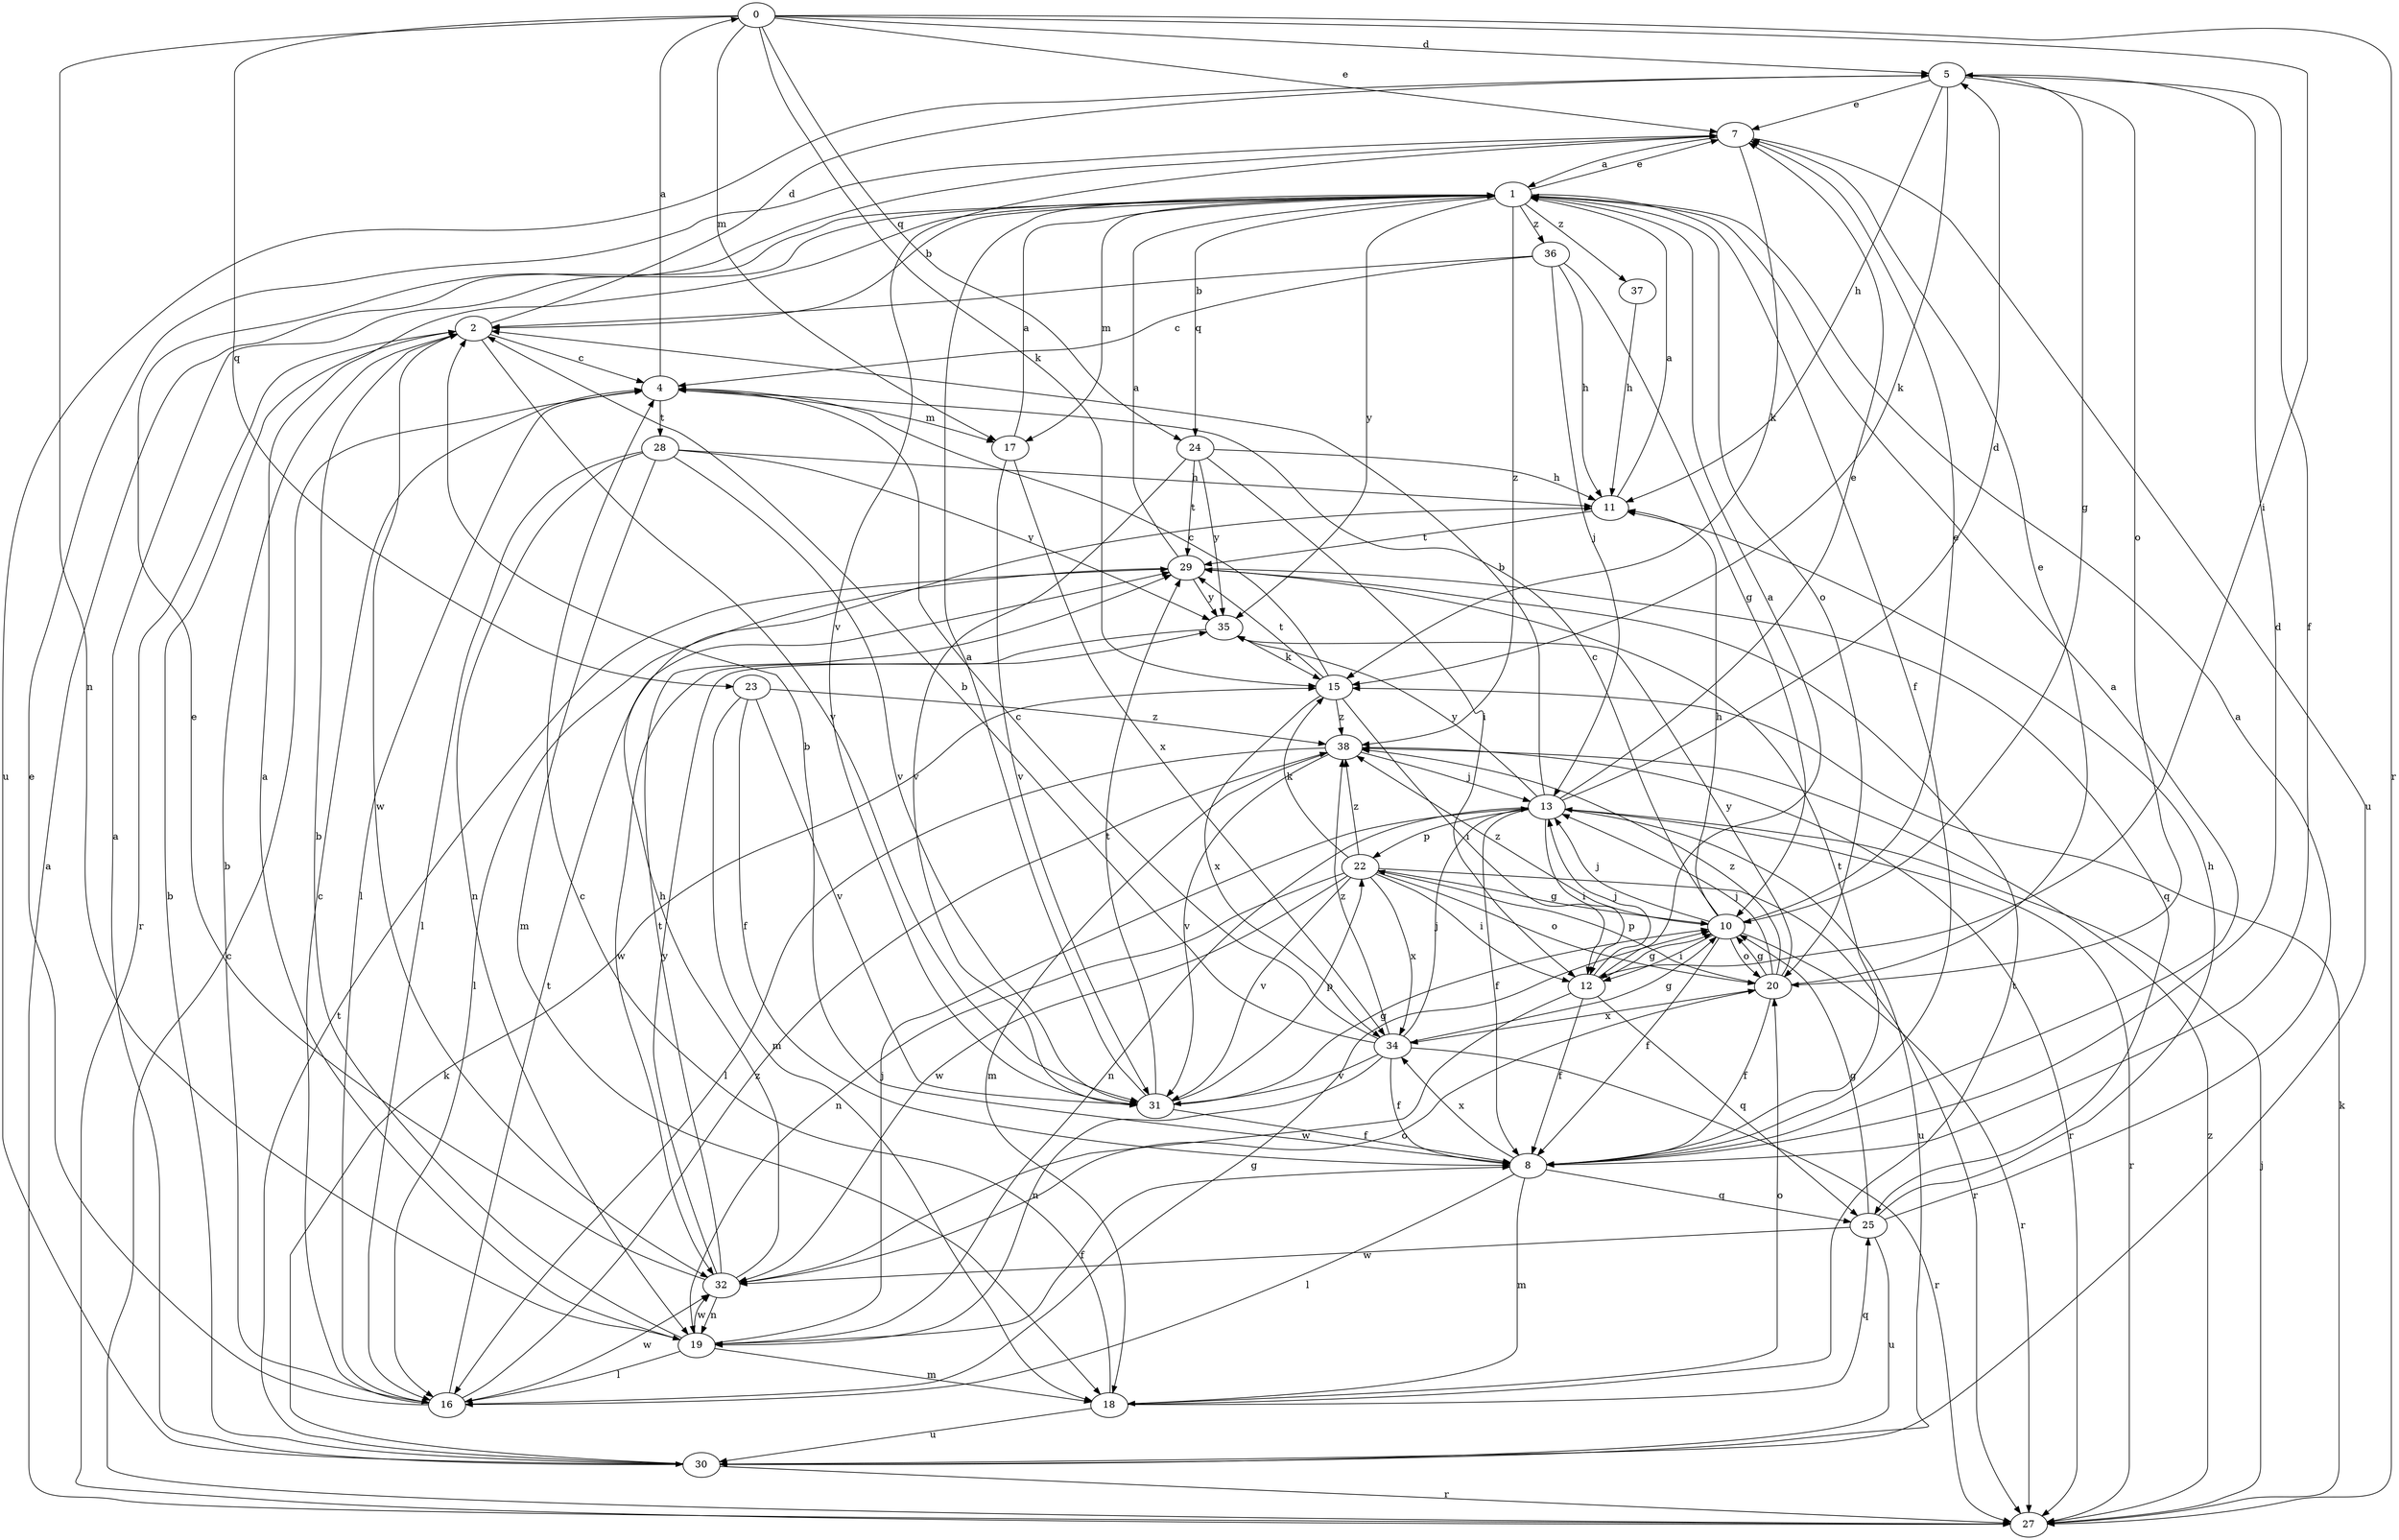 strict digraph  {
0;
1;
2;
4;
5;
7;
8;
10;
11;
12;
13;
15;
16;
17;
18;
19;
20;
22;
23;
24;
25;
27;
28;
29;
30;
31;
32;
34;
35;
36;
37;
38;
0 -> 5  [label=d];
0 -> 7  [label=e];
0 -> 12  [label=i];
0 -> 15  [label=k];
0 -> 17  [label=m];
0 -> 19  [label=n];
0 -> 23  [label=q];
0 -> 24  [label=q];
0 -> 27  [label=r];
1 -> 2  [label=b];
1 -> 7  [label=e];
1 -> 8  [label=f];
1 -> 17  [label=m];
1 -> 20  [label=o];
1 -> 24  [label=q];
1 -> 35  [label=y];
1 -> 36  [label=z];
1 -> 37  [label=z];
1 -> 38  [label=z];
2 -> 4  [label=c];
2 -> 5  [label=d];
2 -> 27  [label=r];
2 -> 31  [label=v];
2 -> 32  [label=w];
4 -> 0  [label=a];
4 -> 16  [label=l];
4 -> 17  [label=m];
4 -> 28  [label=t];
5 -> 7  [label=e];
5 -> 8  [label=f];
5 -> 10  [label=g];
5 -> 11  [label=h];
5 -> 15  [label=k];
5 -> 20  [label=o];
5 -> 30  [label=u];
7 -> 1  [label=a];
7 -> 15  [label=k];
7 -> 30  [label=u];
7 -> 31  [label=v];
8 -> 1  [label=a];
8 -> 2  [label=b];
8 -> 5  [label=d];
8 -> 16  [label=l];
8 -> 18  [label=m];
8 -> 25  [label=q];
8 -> 29  [label=t];
8 -> 34  [label=x];
10 -> 4  [label=c];
10 -> 7  [label=e];
10 -> 8  [label=f];
10 -> 11  [label=h];
10 -> 12  [label=i];
10 -> 13  [label=j];
10 -> 20  [label=o];
10 -> 27  [label=r];
10 -> 38  [label=z];
11 -> 1  [label=a];
11 -> 29  [label=t];
12 -> 1  [label=a];
12 -> 8  [label=f];
12 -> 10  [label=g];
12 -> 13  [label=j];
12 -> 25  [label=q];
12 -> 32  [label=w];
13 -> 2  [label=b];
13 -> 5  [label=d];
13 -> 7  [label=e];
13 -> 8  [label=f];
13 -> 12  [label=i];
13 -> 19  [label=n];
13 -> 22  [label=p];
13 -> 27  [label=r];
13 -> 30  [label=u];
13 -> 35  [label=y];
15 -> 4  [label=c];
15 -> 12  [label=i];
15 -> 29  [label=t];
15 -> 34  [label=x];
15 -> 38  [label=z];
16 -> 2  [label=b];
16 -> 4  [label=c];
16 -> 7  [label=e];
16 -> 10  [label=g];
16 -> 29  [label=t];
16 -> 32  [label=w];
16 -> 38  [label=z];
17 -> 1  [label=a];
17 -> 31  [label=v];
17 -> 34  [label=x];
18 -> 4  [label=c];
18 -> 20  [label=o];
18 -> 25  [label=q];
18 -> 29  [label=t];
18 -> 30  [label=u];
19 -> 1  [label=a];
19 -> 2  [label=b];
19 -> 8  [label=f];
19 -> 13  [label=j];
19 -> 16  [label=l];
19 -> 18  [label=m];
19 -> 32  [label=w];
20 -> 7  [label=e];
20 -> 8  [label=f];
20 -> 10  [label=g];
20 -> 13  [label=j];
20 -> 22  [label=p];
20 -> 34  [label=x];
20 -> 35  [label=y];
20 -> 38  [label=z];
22 -> 10  [label=g];
22 -> 12  [label=i];
22 -> 15  [label=k];
22 -> 19  [label=n];
22 -> 20  [label=o];
22 -> 27  [label=r];
22 -> 31  [label=v];
22 -> 32  [label=w];
22 -> 34  [label=x];
22 -> 38  [label=z];
23 -> 8  [label=f];
23 -> 18  [label=m];
23 -> 31  [label=v];
23 -> 38  [label=z];
24 -> 11  [label=h];
24 -> 12  [label=i];
24 -> 29  [label=t];
24 -> 31  [label=v];
24 -> 35  [label=y];
25 -> 1  [label=a];
25 -> 10  [label=g];
25 -> 11  [label=h];
25 -> 30  [label=u];
25 -> 32  [label=w];
27 -> 1  [label=a];
27 -> 4  [label=c];
27 -> 13  [label=j];
27 -> 15  [label=k];
27 -> 38  [label=z];
28 -> 11  [label=h];
28 -> 16  [label=l];
28 -> 18  [label=m];
28 -> 19  [label=n];
28 -> 31  [label=v];
28 -> 35  [label=y];
29 -> 1  [label=a];
29 -> 16  [label=l];
29 -> 25  [label=q];
29 -> 35  [label=y];
30 -> 1  [label=a];
30 -> 2  [label=b];
30 -> 15  [label=k];
30 -> 27  [label=r];
30 -> 29  [label=t];
31 -> 1  [label=a];
31 -> 8  [label=f];
31 -> 10  [label=g];
31 -> 22  [label=p];
31 -> 29  [label=t];
32 -> 7  [label=e];
32 -> 11  [label=h];
32 -> 19  [label=n];
32 -> 20  [label=o];
32 -> 29  [label=t];
32 -> 35  [label=y];
34 -> 2  [label=b];
34 -> 4  [label=c];
34 -> 8  [label=f];
34 -> 10  [label=g];
34 -> 13  [label=j];
34 -> 19  [label=n];
34 -> 27  [label=r];
34 -> 31  [label=v];
34 -> 38  [label=z];
35 -> 15  [label=k];
35 -> 32  [label=w];
36 -> 2  [label=b];
36 -> 4  [label=c];
36 -> 10  [label=g];
36 -> 11  [label=h];
36 -> 13  [label=j];
37 -> 11  [label=h];
38 -> 13  [label=j];
38 -> 16  [label=l];
38 -> 18  [label=m];
38 -> 27  [label=r];
38 -> 31  [label=v];
}

